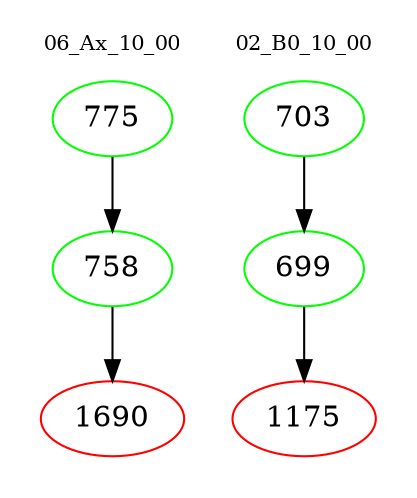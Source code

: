 digraph{
subgraph cluster_0 {
color = white
label = "06_Ax_10_00";
fontsize=10;
T0_775 [label="775", color="green"]
T0_775 -> T0_758 [color="black"]
T0_758 [label="758", color="green"]
T0_758 -> T0_1690 [color="black"]
T0_1690 [label="1690", color="red"]
}
subgraph cluster_1 {
color = white
label = "02_B0_10_00";
fontsize=10;
T1_703 [label="703", color="green"]
T1_703 -> T1_699 [color="black"]
T1_699 [label="699", color="green"]
T1_699 -> T1_1175 [color="black"]
T1_1175 [label="1175", color="red"]
}
}

